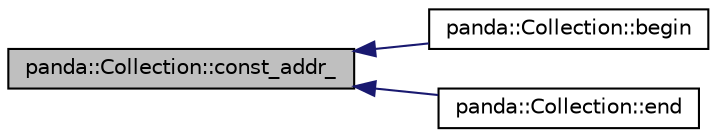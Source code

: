 digraph G
{
  edge [fontname="Helvetica",fontsize="10",labelfontname="Helvetica",labelfontsize="10"];
  node [fontname="Helvetica",fontsize="10",shape=record];
  rankdir=LR;
  Node1 [label="panda::Collection::const_addr_",height=0.2,width=0.4,color="black", fillcolor="grey75", style="filled" fontcolor="black"];
  Node1 -> Node2 [dir=back,color="midnightblue",fontsize="10",style="solid"];
  Node2 [label="panda::Collection::begin",height=0.2,width=0.4,color="black", fillcolor="white", style="filled",URL="$classpanda_1_1Collection.html#adfb529320065335b26ad488ab58e30e4",tooltip="Return an iterator pointing to the first element."];
  Node1 -> Node3 [dir=back,color="midnightblue",fontsize="10",style="solid"];
  Node3 [label="panda::Collection::end",height=0.2,width=0.4,color="black", fillcolor="white", style="filled",URL="$classpanda_1_1Collection.html#a476ee3bc2ac965600622a57e39ea1c58",tooltip="Return an iterator pointing to the end of the array (invalid address)."];
}
